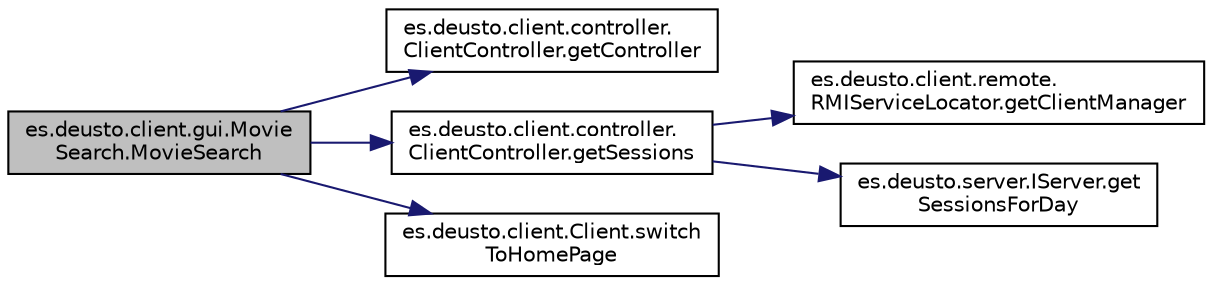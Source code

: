 digraph "es.deusto.client.gui.MovieSearch.MovieSearch"
{
 // LATEX_PDF_SIZE
  edge [fontname="Helvetica",fontsize="10",labelfontname="Helvetica",labelfontsize="10"];
  node [fontname="Helvetica",fontsize="10",shape=record];
  rankdir="LR";
  Node0 [label="es.deusto.client.gui.Movie\lSearch.MovieSearch",height=0.2,width=0.4,color="black", fillcolor="grey75", style="filled", fontcolor="black",tooltip=" "];
  Node0 -> Node1 [color="midnightblue",fontsize="10",style="solid"];
  Node1 [label="es.deusto.client.controller.\lClientController.getController",height=0.2,width=0.4,color="black", fillcolor="white", style="filled",URL="$classes_1_1deusto_1_1client_1_1controller_1_1_client_controller.html#aa76786bb097da98592adb6aeefa8d996",tooltip=" "];
  Node0 -> Node2 [color="midnightblue",fontsize="10",style="solid"];
  Node2 [label="es.deusto.client.controller.\lClientController.getSessions",height=0.2,width=0.4,color="black", fillcolor="white", style="filled",URL="$classes_1_1deusto_1_1client_1_1controller_1_1_client_controller.html#a06a84e0834fb21c31f4988e26ee6dedf",tooltip=" "];
  Node2 -> Node3 [color="midnightblue",fontsize="10",style="solid"];
  Node3 [label="es.deusto.client.remote.\lRMIServiceLocator.getClientManager",height=0.2,width=0.4,color="black", fillcolor="white", style="filled",URL="$classes_1_1deusto_1_1client_1_1remote_1_1_r_m_i_service_locator.html#ade08376a63a3e1a5ca512986e86478d5",tooltip=" "];
  Node2 -> Node4 [color="midnightblue",fontsize="10",style="solid"];
  Node4 [label="es.deusto.server.IServer.get\lSessionsForDay",height=0.2,width=0.4,color="black", fillcolor="white", style="filled",URL="$interfacees_1_1deusto_1_1server_1_1_i_server.html#aac50d6a77e30df4d4c15fcaf4ba979f5",tooltip=" "];
  Node0 -> Node5 [color="midnightblue",fontsize="10",style="solid"];
  Node5 [label="es.deusto.client.Client.switch\lToHomePage",height=0.2,width=0.4,color="black", fillcolor="white", style="filled",URL="$classes_1_1deusto_1_1client_1_1_client.html#aff17deef622ce410b473d4dadad36343",tooltip=" "];
}
